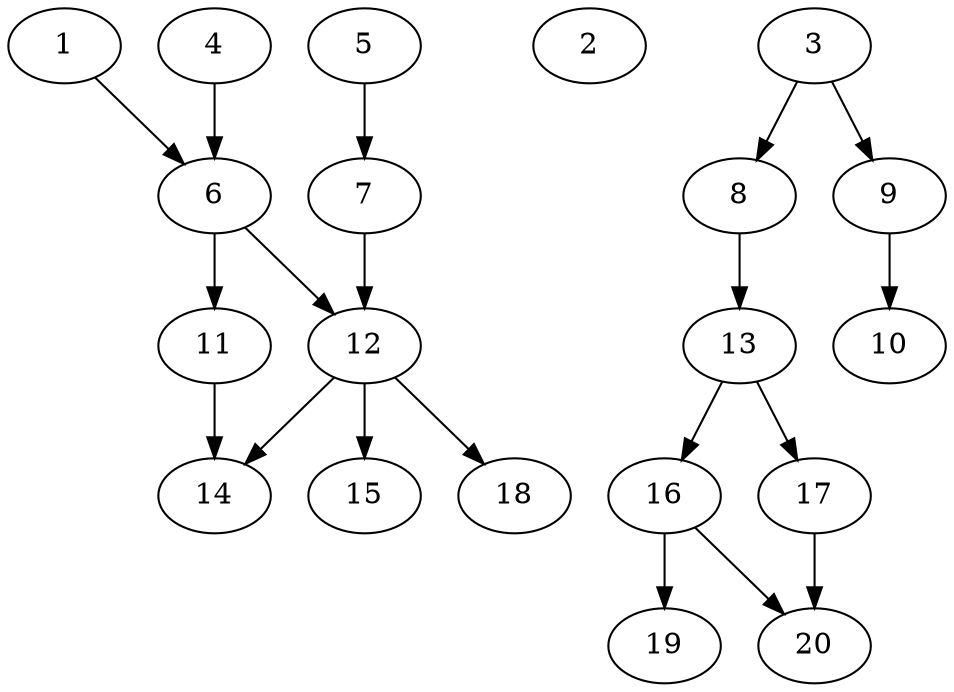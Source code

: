 // DAG (tier=1-easy, mode=compute, n=20, ccr=0.268, fat=0.474, density=0.339, regular=0.704, jump=0.063, mindata=262144, maxdata=2097152)
// DAG automatically generated by daggen at Sun Aug 24 16:33:32 2025
// /home/ermia/Project/Environments/daggen/bin/daggen --dot --ccr 0.268 --fat 0.474 --regular 0.704 --density 0.339 --jump 0.063 --mindata 262144 --maxdata 2097152 -n 20 
digraph G {
  1 [size="25648137805105344", alpha="0.04", expect_size="12824068902552672"]
  1 -> 6 [size ="14794014851072"]
  2 [size="897491951431498", alpha="0.12", expect_size="448745975715749"]
  3 [size="63839122239451168", alpha="0.17", expect_size="31919561119725584"]
  3 -> 8 [size ="28493156974592"]
  3 -> 9 [size ="28493156974592"]
  4 [size="2877442190324269056", alpha="0.05", expect_size="1438721095162134528"]
  4 -> 6 [size ="16184317575168"]
  5 [size="776310024943307", alpha="0.15", expect_size="388155012471653"]
  5 -> 7 [size ="26250982719488"]
  6 [size="16114512352295228", alpha="0.01", expect_size="8057256176147614"]
  6 -> 11 [size ="6734508720128"]
  6 -> 12 [size ="6734508720128"]
  7 [size="530817809394563", alpha="0.14", expect_size="265408904697281"]
  7 -> 12 [size ="1021740843008"]
  8 [size="6314710746718832", alpha="0.05", expect_size="3157355373359416"]
  8 -> 13 [size ="16114482413568"]
  9 [size="593936696473920", alpha="0.05", expect_size="296968348236960"]
  9 -> 10 [size ="16724736868352"]
  10 [size="358135932126514", alpha="0.07", expect_size="179067966063257"]
  11 [size="349196387422361", alpha="0.20", expect_size="174598193711180"]
  11 -> 14 [size ="6629693063168"]
  12 [size="3523354147573202944", alpha="0.11", expect_size="1761677073786601472"]
  12 -> 14 [size ="18523690631168"]
  12 -> 15 [size ="18523690631168"]
  12 -> 18 [size ="18523690631168"]
  13 [size="9187424215436218", alpha="0.14", expect_size="4593712107718109"]
  13 -> 16 [size ="6233104842752"]
  13 -> 17 [size ="6233104842752"]
  14 [size="450725546784888", alpha="0.10", expect_size="225362773392444"]
  15 [size="5036933659572043776", alpha="0.08", expect_size="2518466829786021888"]
  16 [size="5734877621972369408", alpha="0.10", expect_size="2867438810986184704"]
  16 -> 19 [size ="25631425298432"]
  16 -> 20 [size ="25631425298432"]
  17 [size="517049165848969", alpha="0.10", expect_size="258524582924484"]
  17 -> 20 [size ="1027604480000"]
  18 [size="2933738391478468608", alpha="0.20", expect_size="1466869195739234304"]
  19 [size="59717407826900", alpha="0.01", expect_size="29858703913450"]
  20 [size="8246717653301854208", alpha="0.06", expect_size="4123358826650927104"]
}